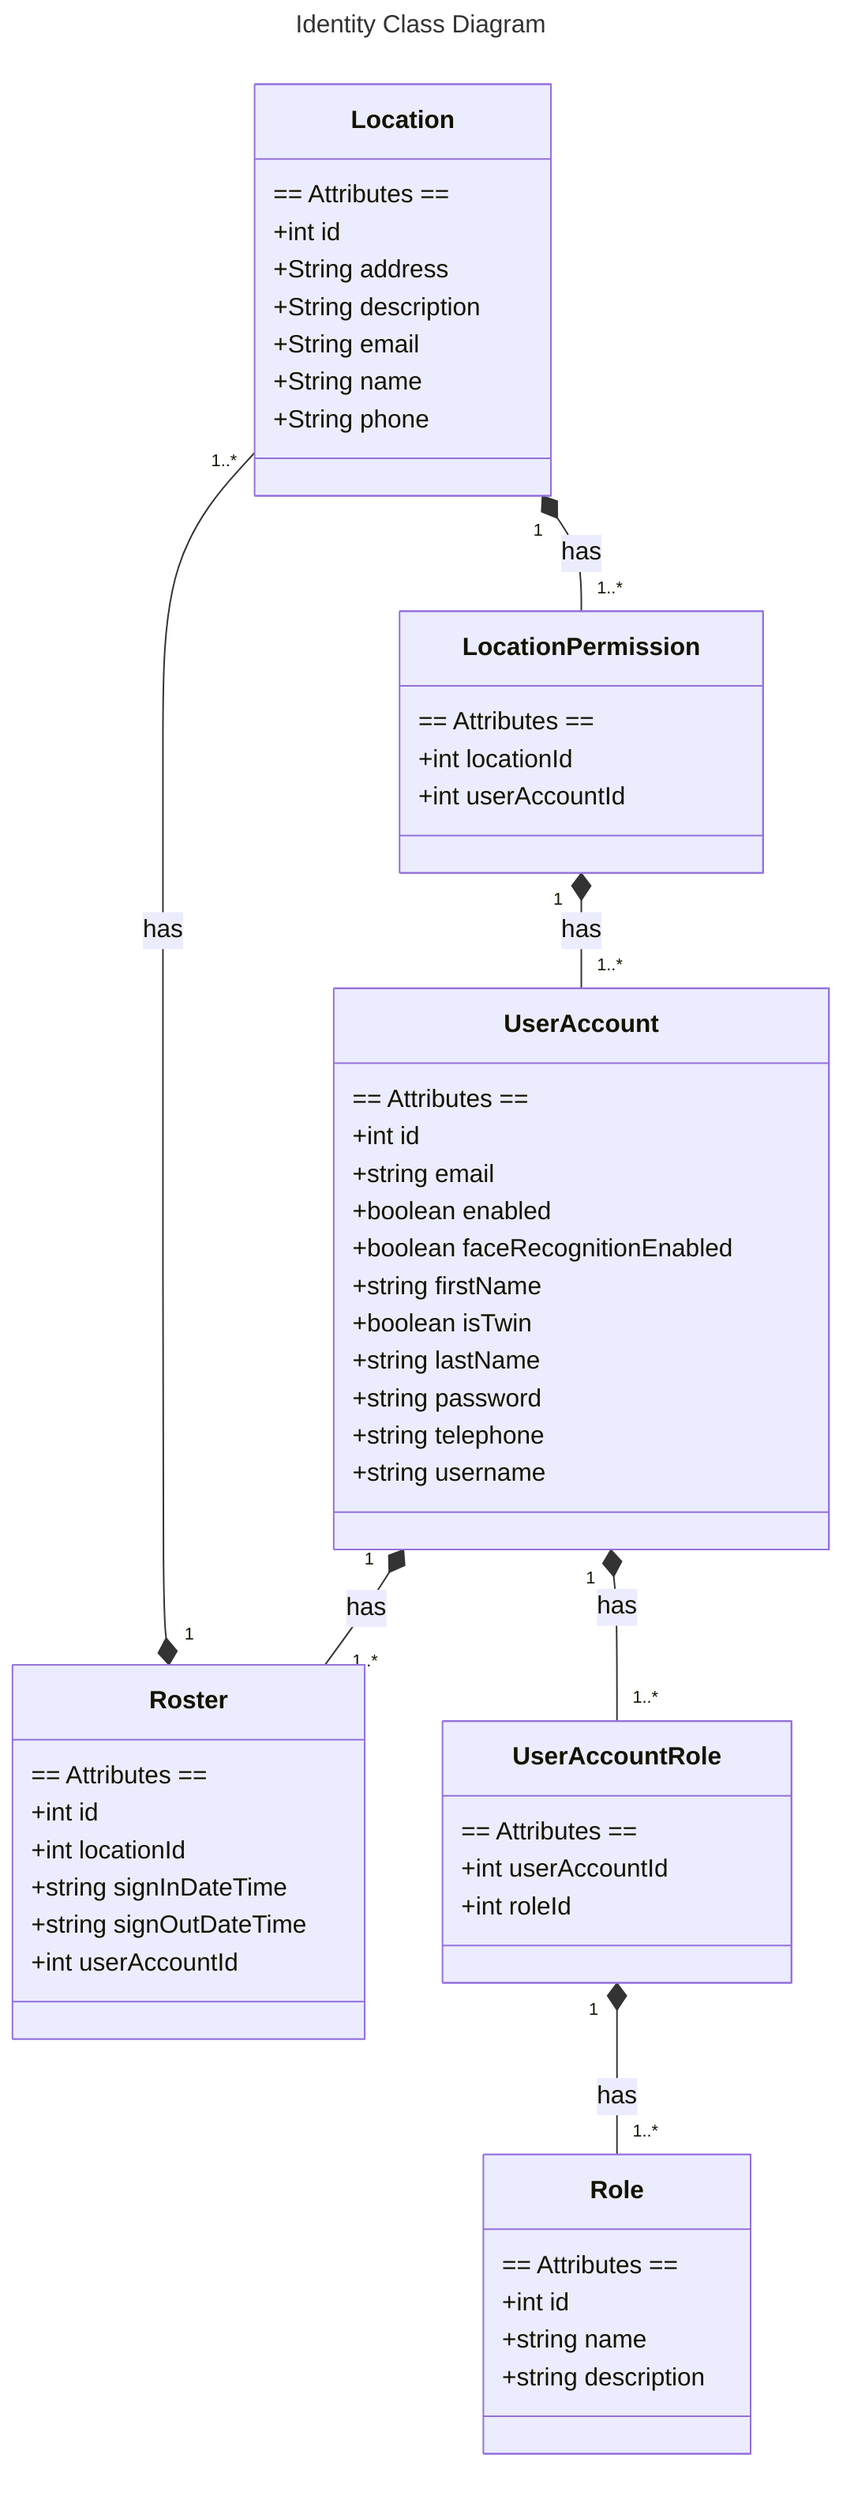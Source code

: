 ---
title: Identity Class Diagram
---
classDiagram 

class Location{
== Attributes ==
    +int id
    +String address
    +String description
    +String email
    +String name
    +String phone
}
class LocationPermission {
== Attributes ==
        +int locationId
        +int userAccountId
    }
class Roster{
== Attributes ==
    +int id
    +int locationId
    +string signInDateTime
    +string signOutDateTime
    +int userAccountId
}
class Role{
== Attributes ==
    +int id
    +string name
    +string description
}
class UserAccount{
== Attributes ==
    +int id
    +string email
    +boolean enabled
    +boolean faceRecognitionEnabled
    +string firstName
    +boolean isTwin
    +string lastName
    +string password
    +string telephone
    +string username
}
class UserAccountRole{
== Attributes ==
    +int userAccountId
    +int roleId   
}

Location "1" *-- "1..*" LocationPermission : has
Roster "1" *-- "1..*" Location : has
UserAccount "1" *-- "1..*" Roster : has
UserAccount "1" *-- "1..*" UserAccountRole : has
UserAccountRole "1" *-- "1..*" Role : has
LocationPermission "1" *-- "1..*" UserAccount : has